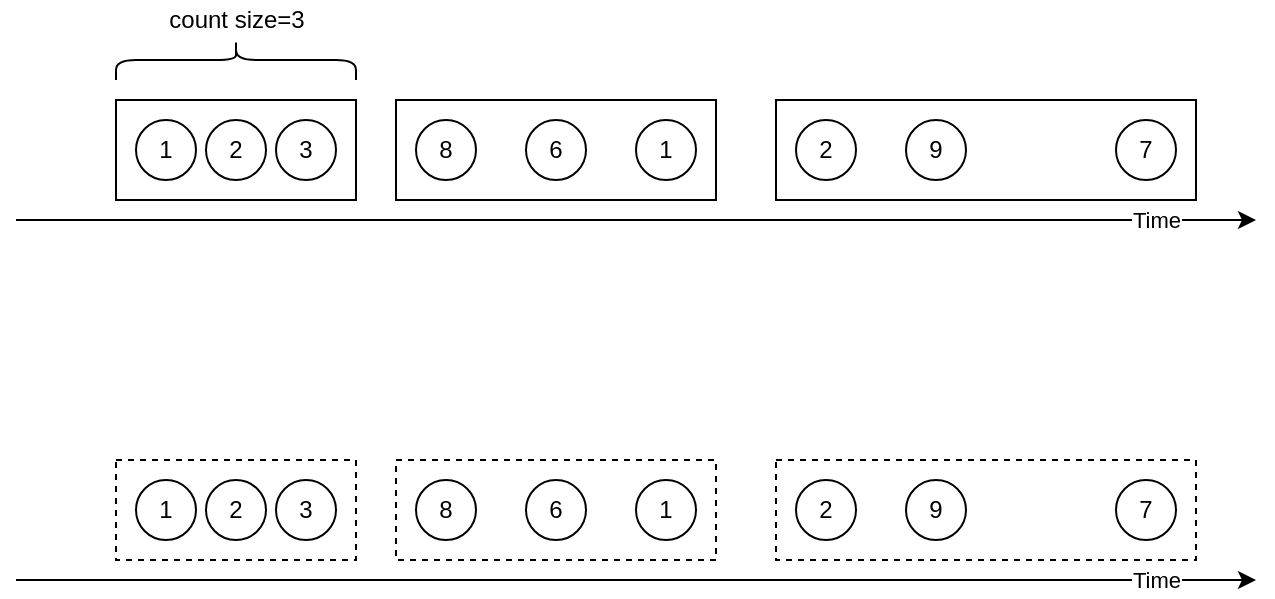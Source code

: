 <mxfile version="13.4.9" type="github">
  <diagram id="mRK1zC10a4YXBNRhGLgW" name="Page-1">
    <mxGraphModel dx="872" dy="476" grid="1" gridSize="10" guides="1" tooltips="1" connect="1" arrows="1" fold="1" page="1" pageScale="1" pageWidth="827" pageHeight="1169" math="0" shadow="0">
      <root>
        <mxCell id="0" />
        <mxCell id="1" parent="0" />
        <mxCell id="Za427O05cXuheI7HC3TR-1" value="" style="endArrow=classic;html=1;" edge="1" parent="1">
          <mxGeometry relative="1" as="geometry">
            <mxPoint x="50" y="360" as="sourcePoint" />
            <mxPoint x="670" y="360" as="targetPoint" />
          </mxGeometry>
        </mxCell>
        <mxCell id="Za427O05cXuheI7HC3TR-31" value="Time" style="edgeLabel;html=1;align=center;verticalAlign=middle;resizable=0;points=[];" vertex="1" connectable="0" parent="Za427O05cXuheI7HC3TR-1">
          <mxGeometry x="0.823" y="-2" relative="1" as="geometry">
            <mxPoint x="5" y="-2" as="offset" />
          </mxGeometry>
        </mxCell>
        <mxCell id="Za427O05cXuheI7HC3TR-7" value="" style="rounded=0;whiteSpace=wrap;html=1;" vertex="1" parent="1">
          <mxGeometry x="100" y="300" width="120" height="50" as="geometry" />
        </mxCell>
        <mxCell id="Za427O05cXuheI7HC3TR-10" value="1" style="ellipse;whiteSpace=wrap;html=1;aspect=fixed;" vertex="1" parent="1">
          <mxGeometry x="110" y="310" width="30" height="30" as="geometry" />
        </mxCell>
        <mxCell id="Za427O05cXuheI7HC3TR-12" value="2" style="ellipse;whiteSpace=wrap;html=1;aspect=fixed;" vertex="1" parent="1">
          <mxGeometry x="145" y="310" width="30" height="30" as="geometry" />
        </mxCell>
        <mxCell id="Za427O05cXuheI7HC3TR-13" value="3" style="ellipse;whiteSpace=wrap;html=1;aspect=fixed;" vertex="1" parent="1">
          <mxGeometry x="180" y="310" width="30" height="30" as="geometry" />
        </mxCell>
        <mxCell id="Za427O05cXuheI7HC3TR-19" value="" style="rounded=0;whiteSpace=wrap;html=1;" vertex="1" parent="1">
          <mxGeometry x="240" y="300" width="160" height="50" as="geometry" />
        </mxCell>
        <mxCell id="Za427O05cXuheI7HC3TR-20" value="8" style="ellipse;whiteSpace=wrap;html=1;aspect=fixed;" vertex="1" parent="1">
          <mxGeometry x="250" y="310" width="30" height="30" as="geometry" />
        </mxCell>
        <mxCell id="Za427O05cXuheI7HC3TR-21" value="6" style="ellipse;whiteSpace=wrap;html=1;aspect=fixed;" vertex="1" parent="1">
          <mxGeometry x="305" y="310" width="30" height="30" as="geometry" />
        </mxCell>
        <mxCell id="Za427O05cXuheI7HC3TR-22" value="1" style="ellipse;whiteSpace=wrap;html=1;aspect=fixed;" vertex="1" parent="1">
          <mxGeometry x="360" y="310" width="30" height="30" as="geometry" />
        </mxCell>
        <mxCell id="Za427O05cXuheI7HC3TR-23" value="" style="shape=curlyBracket;whiteSpace=wrap;html=1;rounded=1;rotation=90;" vertex="1" parent="1">
          <mxGeometry x="150" y="220" width="20" height="120" as="geometry" />
        </mxCell>
        <mxCell id="Za427O05cXuheI7HC3TR-26" value="" style="rounded=0;whiteSpace=wrap;html=1;" vertex="1" parent="1">
          <mxGeometry x="430" y="300" width="210" height="50" as="geometry" />
        </mxCell>
        <mxCell id="Za427O05cXuheI7HC3TR-27" value="2" style="ellipse;whiteSpace=wrap;html=1;aspect=fixed;" vertex="1" parent="1">
          <mxGeometry x="440" y="310" width="30" height="30" as="geometry" />
        </mxCell>
        <mxCell id="Za427O05cXuheI7HC3TR-28" value="9" style="ellipse;whiteSpace=wrap;html=1;aspect=fixed;" vertex="1" parent="1">
          <mxGeometry x="495" y="310" width="30" height="30" as="geometry" />
        </mxCell>
        <mxCell id="Za427O05cXuheI7HC3TR-29" value="7" style="ellipse;whiteSpace=wrap;html=1;aspect=fixed;" vertex="1" parent="1">
          <mxGeometry x="600" y="310" width="30" height="30" as="geometry" />
        </mxCell>
        <mxCell id="Za427O05cXuheI7HC3TR-30" value="count size=3" style="text;html=1;align=center;verticalAlign=middle;resizable=0;points=[];autosize=1;" vertex="1" parent="1">
          <mxGeometry x="120" y="250" width="80" height="20" as="geometry" />
        </mxCell>
        <mxCell id="Za427O05cXuheI7HC3TR-32" value="" style="endArrow=classic;html=1;" edge="1" parent="1">
          <mxGeometry relative="1" as="geometry">
            <mxPoint x="50" y="540" as="sourcePoint" />
            <mxPoint x="670" y="540" as="targetPoint" />
          </mxGeometry>
        </mxCell>
        <mxCell id="Za427O05cXuheI7HC3TR-33" value="Time" style="edgeLabel;html=1;align=center;verticalAlign=middle;resizable=0;points=[];" vertex="1" connectable="0" parent="Za427O05cXuheI7HC3TR-32">
          <mxGeometry x="0.823" y="-2" relative="1" as="geometry">
            <mxPoint x="5" y="-2" as="offset" />
          </mxGeometry>
        </mxCell>
        <mxCell id="Za427O05cXuheI7HC3TR-34" value="" style="rounded=0;whiteSpace=wrap;html=1;dashed=1;" vertex="1" parent="1">
          <mxGeometry x="100" y="480" width="120" height="50" as="geometry" />
        </mxCell>
        <mxCell id="Za427O05cXuheI7HC3TR-35" value="1" style="ellipse;whiteSpace=wrap;html=1;aspect=fixed;" vertex="1" parent="1">
          <mxGeometry x="110" y="490" width="30" height="30" as="geometry" />
        </mxCell>
        <mxCell id="Za427O05cXuheI7HC3TR-36" value="2" style="ellipse;whiteSpace=wrap;html=1;aspect=fixed;" vertex="1" parent="1">
          <mxGeometry x="145" y="490" width="30" height="30" as="geometry" />
        </mxCell>
        <mxCell id="Za427O05cXuheI7HC3TR-37" value="3" style="ellipse;whiteSpace=wrap;html=1;aspect=fixed;" vertex="1" parent="1">
          <mxGeometry x="180" y="490" width="30" height="30" as="geometry" />
        </mxCell>
        <mxCell id="Za427O05cXuheI7HC3TR-38" value="" style="rounded=0;whiteSpace=wrap;html=1;dashed=1;" vertex="1" parent="1">
          <mxGeometry x="240" y="480" width="160" height="50" as="geometry" />
        </mxCell>
        <mxCell id="Za427O05cXuheI7HC3TR-39" value="8" style="ellipse;whiteSpace=wrap;html=1;aspect=fixed;" vertex="1" parent="1">
          <mxGeometry x="250" y="490" width="30" height="30" as="geometry" />
        </mxCell>
        <mxCell id="Za427O05cXuheI7HC3TR-40" value="6" style="ellipse;whiteSpace=wrap;html=1;aspect=fixed;" vertex="1" parent="1">
          <mxGeometry x="305" y="490" width="30" height="30" as="geometry" />
        </mxCell>
        <mxCell id="Za427O05cXuheI7HC3TR-41" value="1" style="ellipse;whiteSpace=wrap;html=1;aspect=fixed;" vertex="1" parent="1">
          <mxGeometry x="360" y="490" width="30" height="30" as="geometry" />
        </mxCell>
        <mxCell id="Za427O05cXuheI7HC3TR-43" value="" style="rounded=0;whiteSpace=wrap;html=1;dashed=1;" vertex="1" parent="1">
          <mxGeometry x="430" y="480" width="210" height="50" as="geometry" />
        </mxCell>
        <mxCell id="Za427O05cXuheI7HC3TR-44" value="2" style="ellipse;whiteSpace=wrap;html=1;aspect=fixed;" vertex="1" parent="1">
          <mxGeometry x="440" y="490" width="30" height="30" as="geometry" />
        </mxCell>
        <mxCell id="Za427O05cXuheI7HC3TR-45" value="9" style="ellipse;whiteSpace=wrap;html=1;aspect=fixed;" vertex="1" parent="1">
          <mxGeometry x="495" y="490" width="30" height="30" as="geometry" />
        </mxCell>
        <mxCell id="Za427O05cXuheI7HC3TR-46" value="7" style="ellipse;whiteSpace=wrap;html=1;aspect=fixed;" vertex="1" parent="1">
          <mxGeometry x="600" y="490" width="30" height="30" as="geometry" />
        </mxCell>
      </root>
    </mxGraphModel>
  </diagram>
</mxfile>
